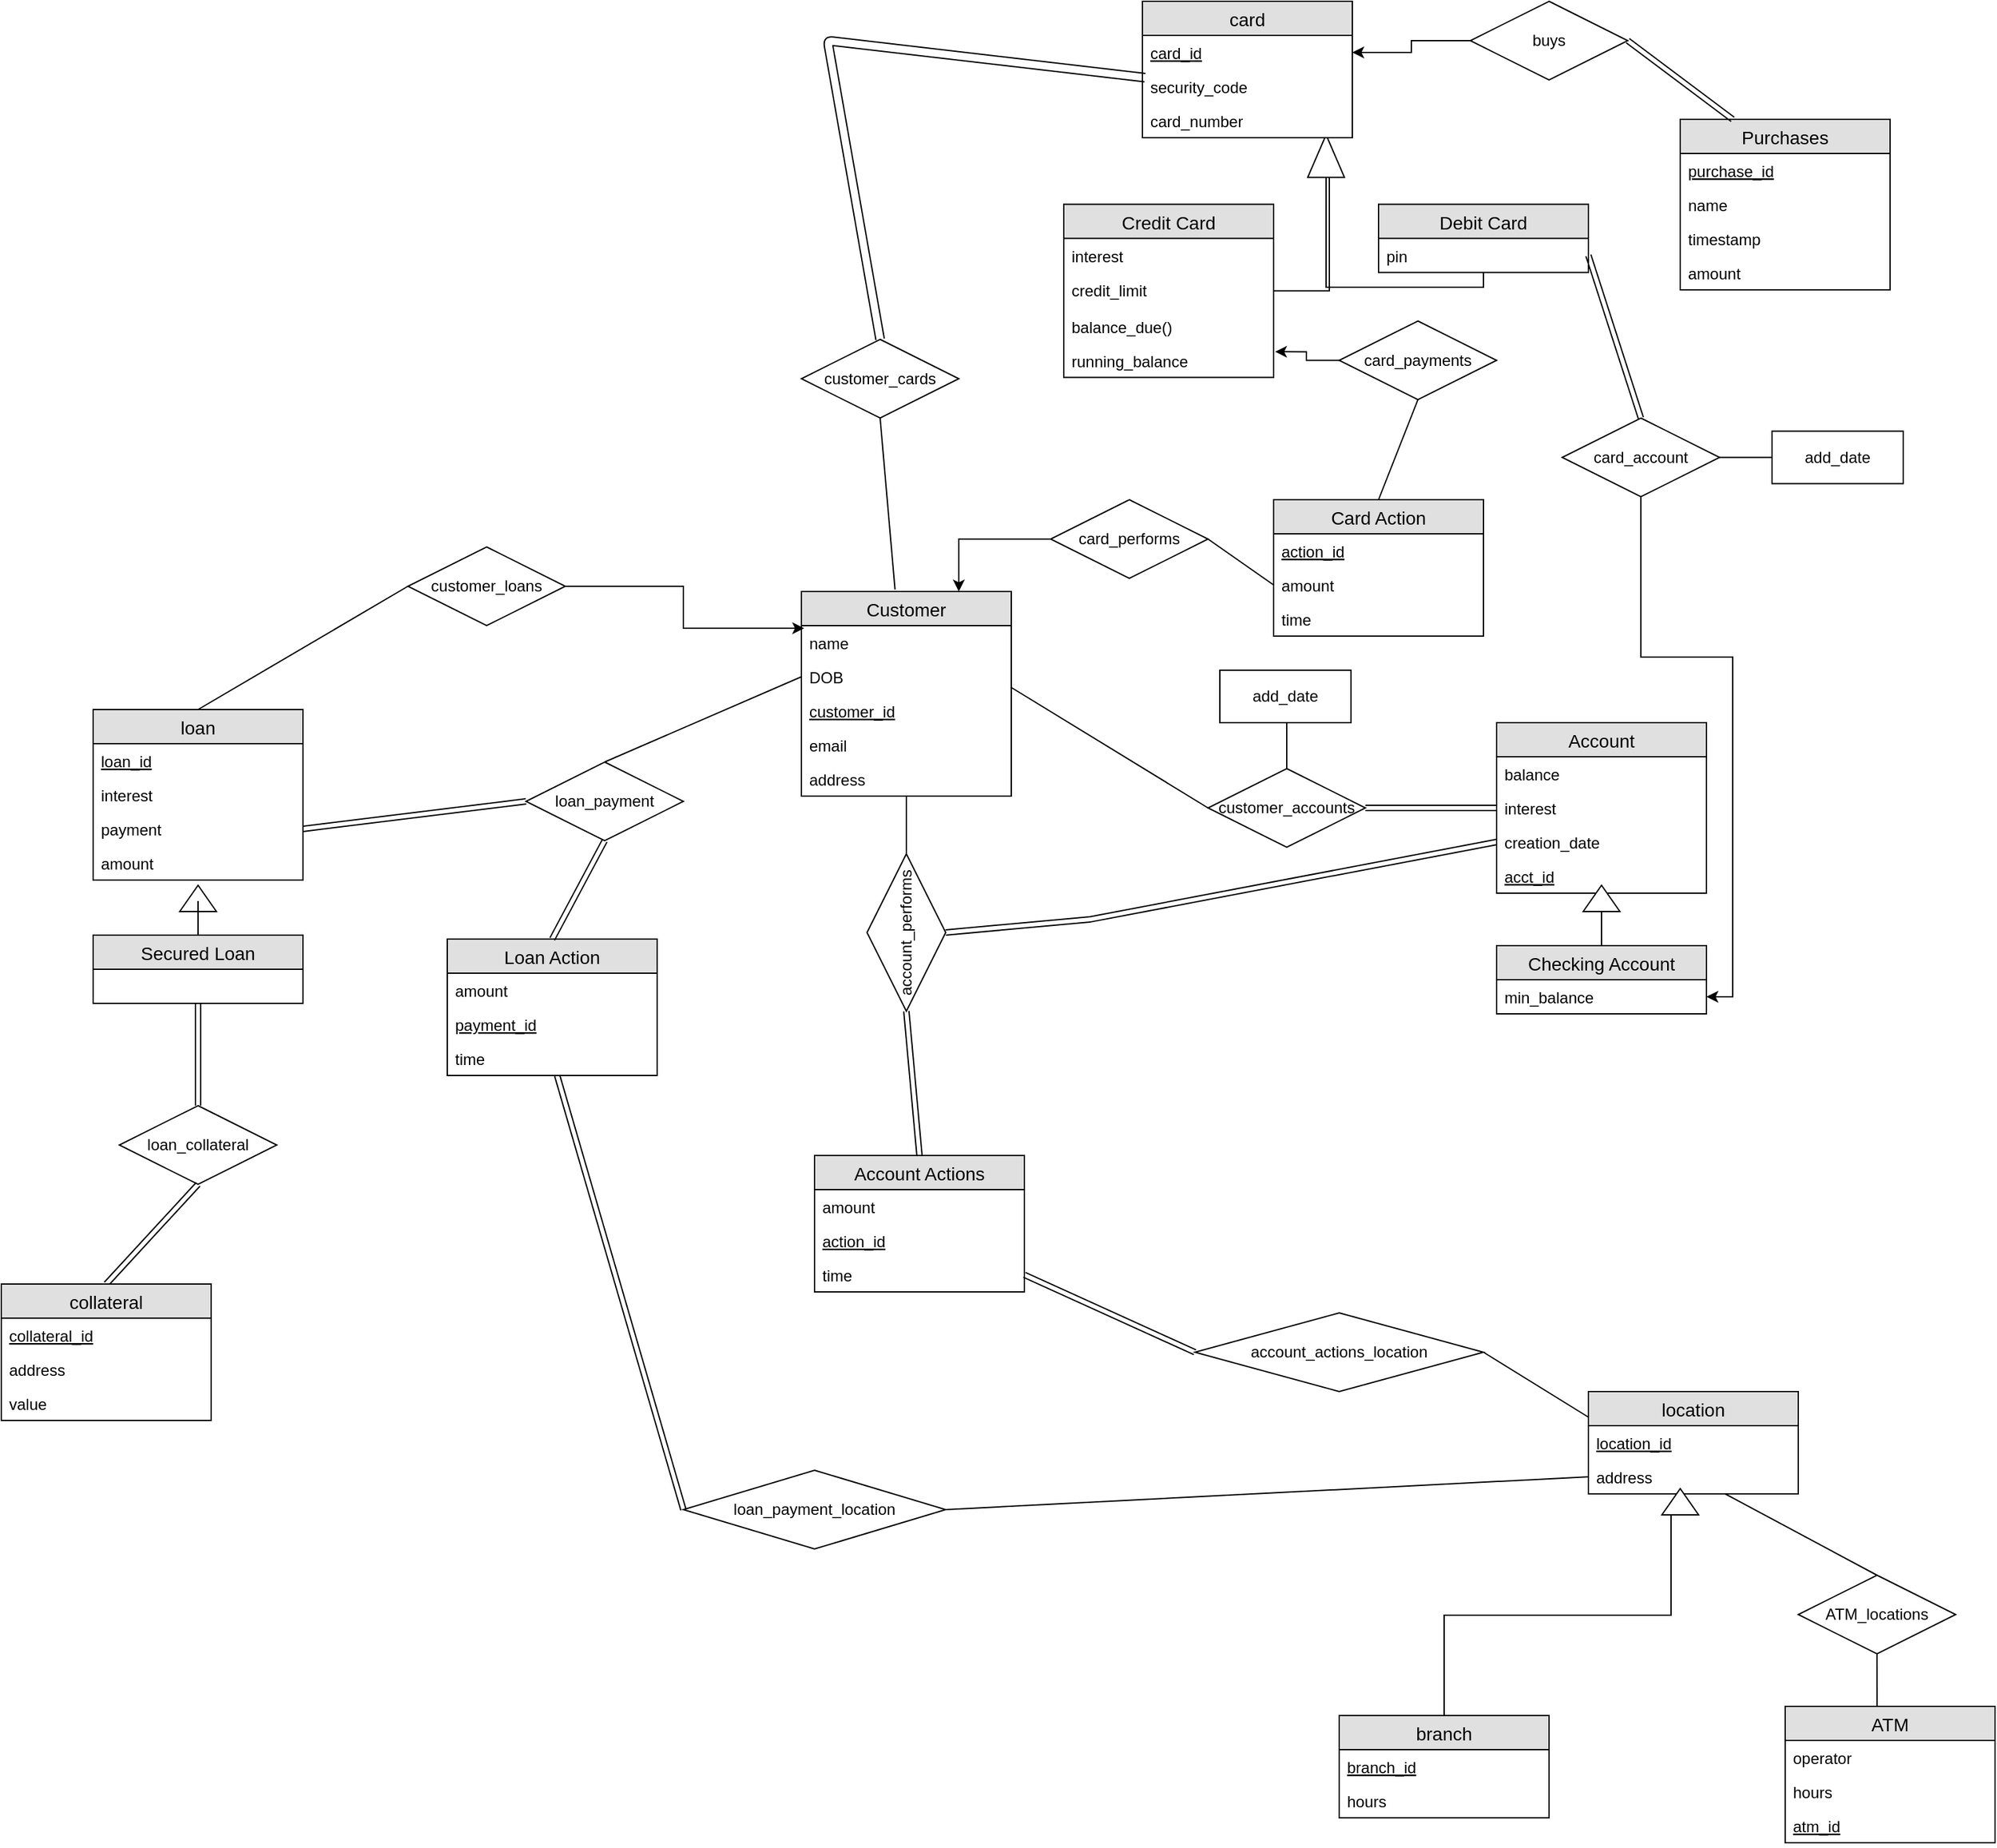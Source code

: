 <mxfile version="12.9.14" type="device"><diagram id="ULP1GV55h6WaN9yrLXD4" name="NewER"><mxGraphModel dx="2931" dy="2374" grid="1" gridSize="10" guides="1" tooltips="1" connect="1" arrows="1" fold="1" page="1" pageScale="1" pageWidth="1700" pageHeight="1700" math="0" shadow="0"><root><mxCell id="0"/><mxCell id="1" parent="0"/><mxCell id="tBGAs811UtVUooM4C4si-18" style="edgeStyle=orthogonalEdgeStyle;rounded=0;orthogonalLoop=1;jettySize=auto;html=1;entryX=0.718;entryY=0.588;entryDx=0;entryDy=0;entryPerimeter=0;" parent="1" source="tBGAs811UtVUooM4C4si-4" target="tBGAs811UtVUooM4C4si-17" edge="1"><mxGeometry relative="1" as="geometry"><Array as="points"><mxPoint x="972" y="-189"/></Array></mxGeometry></mxCell><mxCell id="tBGAs811UtVUooM4C4si-19" style="edgeStyle=orthogonalEdgeStyle;rounded=0;orthogonalLoop=1;jettySize=auto;html=1;entryX=0.5;entryY=0;entryDx=0;entryDy=0;" parent="1" source="tBGAs811UtVUooM4C4si-8" target="tBGAs811UtVUooM4C4si-17" edge="1"><mxGeometry relative="1" as="geometry"><Array as="points"><mxPoint x="1090" y="-192"/><mxPoint x="970" y="-192"/><mxPoint x="970" y="-292"/></Array></mxGeometry></mxCell><mxCell id="WhyrXBfgQ5vfQ8hBfcUK-1" value="Customer" style="swimlane;fontStyle=0;childLayout=stackLayout;horizontal=1;startSize=26;fillColor=#e0e0e0;horizontalStack=0;resizeParent=1;resizeParentMax=0;resizeLast=0;collapsible=1;marginBottom=0;swimlaneFillColor=#ffffff;align=center;fontSize=14;" parent="1" vertex="1"><mxGeometry x="570" y="40" width="160" height="156" as="geometry"/></mxCell><mxCell id="WhyrXBfgQ5vfQ8hBfcUK-2" value="name" style="text;strokeColor=none;fillColor=none;spacingLeft=4;spacingRight=4;overflow=hidden;rotatable=0;points=[[0,0.5],[1,0.5]];portConstraint=eastwest;fontSize=12;" parent="WhyrXBfgQ5vfQ8hBfcUK-1" vertex="1"><mxGeometry y="26" width="160" height="26" as="geometry"/></mxCell><mxCell id="WhyrXBfgQ5vfQ8hBfcUK-3" value="DOB" style="text;strokeColor=none;fillColor=none;spacingLeft=4;spacingRight=4;overflow=hidden;rotatable=0;points=[[0,0.5],[1,0.5]];portConstraint=eastwest;fontSize=12;" parent="WhyrXBfgQ5vfQ8hBfcUK-1" vertex="1"><mxGeometry y="52" width="160" height="26" as="geometry"/></mxCell><mxCell id="WhyrXBfgQ5vfQ8hBfcUK-5" value="customer_id" style="text;strokeColor=none;fillColor=none;spacingLeft=4;spacingRight=4;overflow=hidden;rotatable=0;points=[[0,0.5],[1,0.5]];portConstraint=eastwest;fontSize=12;fontStyle=4" parent="WhyrXBfgQ5vfQ8hBfcUK-1" vertex="1"><mxGeometry y="78" width="160" height="26" as="geometry"/></mxCell><mxCell id="CGq-JKEVDhTaHR7DyBv9-9" value="email" style="text;strokeColor=none;fillColor=none;spacingLeft=4;spacingRight=4;overflow=hidden;rotatable=0;points=[[0,0.5],[1,0.5]];portConstraint=eastwest;fontSize=12;" parent="WhyrXBfgQ5vfQ8hBfcUK-1" vertex="1"><mxGeometry y="104" width="160" height="26" as="geometry"/></mxCell><mxCell id="WhyrXBfgQ5vfQ8hBfcUK-4" value="address" style="text;strokeColor=none;fillColor=none;spacingLeft=4;spacingRight=4;overflow=hidden;rotatable=0;points=[[0,0.5],[1,0.5]];portConstraint=eastwest;fontSize=12;" parent="WhyrXBfgQ5vfQ8hBfcUK-1" vertex="1"><mxGeometry y="130" width="160" height="26" as="geometry"/></mxCell><mxCell id="WhyrXBfgQ5vfQ8hBfcUK-6" value="customer_accounts" style="shape=rhombus;perimeter=rhombusPerimeter;whiteSpace=wrap;html=1;align=center;" parent="1" vertex="1"><mxGeometry x="880" y="175" width="120" height="60" as="geometry"/></mxCell><mxCell id="WhyrXBfgQ5vfQ8hBfcUK-8" value="" style="endArrow=none;html=1;rounded=0;exitX=0.997;exitY=0.803;exitDx=0;exitDy=0;entryX=0;entryY=0.5;entryDx=0;entryDy=0;exitPerimeter=0;" parent="1" source="WhyrXBfgQ5vfQ8hBfcUK-3" target="WhyrXBfgQ5vfQ8hBfcUK-6" edge="1"><mxGeometry relative="1" as="geometry"><mxPoint x="660" y="205" as="sourcePoint"/><mxPoint x="720" y="320" as="targetPoint"/></mxGeometry></mxCell><mxCell id="WhyrXBfgQ5vfQ8hBfcUK-10" value="" style="endArrow=none;html=1;rounded=0;exitX=0.5;exitY=0;exitDx=0;exitDy=0;entryX=0.5;entryY=1;entryDx=0;entryDy=0;" parent="1" source="WhyrXBfgQ5vfQ8hBfcUK-6" edge="1"><mxGeometry relative="1" as="geometry"><mxPoint x="990" y="170" as="sourcePoint"/><mxPoint x="940" y="140" as="targetPoint"/></mxGeometry></mxCell><mxCell id="WhyrXBfgQ5vfQ8hBfcUK-11" value="Account" style="swimlane;fontStyle=0;childLayout=stackLayout;horizontal=1;startSize=26;fillColor=#e0e0e0;horizontalStack=0;resizeParent=1;resizeParentMax=0;resizeLast=0;collapsible=1;marginBottom=0;swimlaneFillColor=#ffffff;align=center;fontSize=14;" parent="1" vertex="1"><mxGeometry x="1100" y="140" width="160" height="130" as="geometry"/></mxCell><mxCell id="WhyrXBfgQ5vfQ8hBfcUK-12" value="balance" style="text;strokeColor=none;fillColor=none;spacingLeft=4;spacingRight=4;overflow=hidden;rotatable=0;points=[[0,0.5],[1,0.5]];portConstraint=eastwest;fontSize=12;" parent="WhyrXBfgQ5vfQ8hBfcUK-11" vertex="1"><mxGeometry y="26" width="160" height="26" as="geometry"/></mxCell><mxCell id="WhyrXBfgQ5vfQ8hBfcUK-13" value="interest" style="text;strokeColor=none;fillColor=none;spacingLeft=4;spacingRight=4;overflow=hidden;rotatable=0;points=[[0,0.5],[1,0.5]];portConstraint=eastwest;fontSize=12;" parent="WhyrXBfgQ5vfQ8hBfcUK-11" vertex="1"><mxGeometry y="52" width="160" height="26" as="geometry"/></mxCell><mxCell id="WhyrXBfgQ5vfQ8hBfcUK-16" value="creation_date" style="text;strokeColor=none;fillColor=none;spacingLeft=4;spacingRight=4;overflow=hidden;rotatable=0;points=[[0,0.5],[1,0.5]];portConstraint=eastwest;fontSize=12;" parent="WhyrXBfgQ5vfQ8hBfcUK-11" vertex="1"><mxGeometry y="78" width="160" height="26" as="geometry"/></mxCell><mxCell id="WhyrXBfgQ5vfQ8hBfcUK-14" value="acct_id" style="text;strokeColor=none;fillColor=none;spacingLeft=4;spacingRight=4;overflow=hidden;rotatable=0;points=[[0,0.5],[1,0.5]];portConstraint=eastwest;fontSize=12;fontStyle=4" parent="WhyrXBfgQ5vfQ8hBfcUK-11" vertex="1"><mxGeometry y="104" width="160" height="26" as="geometry"/></mxCell><mxCell id="WhyrXBfgQ5vfQ8hBfcUK-18" value="Checking Account" style="swimlane;fontStyle=0;childLayout=stackLayout;horizontal=1;startSize=26;fillColor=#e0e0e0;horizontalStack=0;resizeParent=1;resizeParentMax=0;resizeLast=0;collapsible=1;marginBottom=0;swimlaneFillColor=#ffffff;align=center;fontSize=14;" parent="1" vertex="1"><mxGeometry x="1100" y="310" width="160" height="52" as="geometry"/></mxCell><mxCell id="WhyrXBfgQ5vfQ8hBfcUK-19" value="min_balance" style="text;strokeColor=none;fillColor=none;spacingLeft=4;spacingRight=4;overflow=hidden;rotatable=0;points=[[0,0.5],[1,0.5]];portConstraint=eastwest;fontSize=12;" parent="WhyrXBfgQ5vfQ8hBfcUK-18" vertex="1"><mxGeometry y="26" width="160" height="26" as="geometry"/></mxCell><mxCell id="WhyrXBfgQ5vfQ8hBfcUK-22" value="" style="endArrow=none;html=1;rounded=0;exitX=0.5;exitY=0;exitDx=0;exitDy=0;entryX=0.501;entryY=0.975;entryDx=0;entryDy=0;entryPerimeter=0;" parent="1" source="WhyrXBfgQ5vfQ8hBfcUK-23" target="WhyrXBfgQ5vfQ8hBfcUK-14" edge="1"><mxGeometry relative="1" as="geometry"><mxPoint x="1170" y="290" as="sourcePoint"/><mxPoint x="1330" y="290" as="targetPoint"/></mxGeometry></mxCell><mxCell id="WhyrXBfgQ5vfQ8hBfcUK-24" value="" style="endArrow=none;html=1;rounded=0;exitX=0.5;exitY=0;exitDx=0;exitDy=0;entryX=1;entryY=0.5;entryDx=0;entryDy=0;" parent="1" source="WhyrXBfgQ5vfQ8hBfcUK-18" target="WhyrXBfgQ5vfQ8hBfcUK-23" edge="1"><mxGeometry relative="1" as="geometry"><mxPoint x="1180" y="310" as="sourcePoint"/><mxPoint x="1180.16" y="269.35" as="targetPoint"/></mxGeometry></mxCell><mxCell id="WhyrXBfgQ5vfQ8hBfcUK-23" value="" style="triangle;whiteSpace=wrap;html=1;rotation=-90;" parent="1" vertex="1"><mxGeometry x="1170" y="260" width="20" height="28" as="geometry"/></mxCell><mxCell id="WhyrXBfgQ5vfQ8hBfcUK-27" value="account_performs" style="shape=rhombus;perimeter=rhombusPerimeter;whiteSpace=wrap;html=1;align=center;rotation=-90;" parent="1" vertex="1"><mxGeometry x="590" y="270" width="120" height="60" as="geometry"/></mxCell><mxCell id="WhyrXBfgQ5vfQ8hBfcUK-28" value="" style="endArrow=none;html=1;rounded=0;exitX=1;exitY=0.5;exitDx=0;exitDy=0;" parent="1" source="WhyrXBfgQ5vfQ8hBfcUK-27" target="WhyrXBfgQ5vfQ8hBfcUK-4" edge="1"><mxGeometry relative="1" as="geometry"><mxPoint x="680" y="220" as="sourcePoint"/><mxPoint x="840" y="220" as="targetPoint"/></mxGeometry></mxCell><mxCell id="WhyrXBfgQ5vfQ8hBfcUK-30" value="Account Actions" style="swimlane;fontStyle=0;childLayout=stackLayout;horizontal=1;startSize=26;fillColor=#e0e0e0;horizontalStack=0;resizeParent=1;resizeParentMax=0;resizeLast=0;collapsible=1;marginBottom=0;swimlaneFillColor=#ffffff;align=center;fontSize=14;" parent="1" vertex="1"><mxGeometry x="580" y="470" width="160" height="104" as="geometry"/></mxCell><mxCell id="WhyrXBfgQ5vfQ8hBfcUK-31" value="amount" style="text;strokeColor=none;fillColor=none;spacingLeft=4;spacingRight=4;overflow=hidden;rotatable=0;points=[[0,0.5],[1,0.5]];portConstraint=eastwest;fontSize=12;" parent="WhyrXBfgQ5vfQ8hBfcUK-30" vertex="1"><mxGeometry y="26" width="160" height="26" as="geometry"/></mxCell><mxCell id="WhyrXBfgQ5vfQ8hBfcUK-32" value="action_id" style="text;strokeColor=none;fillColor=none;spacingLeft=4;spacingRight=4;overflow=hidden;rotatable=0;points=[[0,0.5],[1,0.5]];portConstraint=eastwest;fontSize=12;fontStyle=4" parent="WhyrXBfgQ5vfQ8hBfcUK-30" vertex="1"><mxGeometry y="52" width="160" height="26" as="geometry"/></mxCell><mxCell id="WhyrXBfgQ5vfQ8hBfcUK-33" value="time" style="text;strokeColor=none;fillColor=none;spacingLeft=4;spacingRight=4;overflow=hidden;rotatable=0;points=[[0,0.5],[1,0.5]];portConstraint=eastwest;fontSize=12;" parent="WhyrXBfgQ5vfQ8hBfcUK-30" vertex="1"><mxGeometry y="78" width="160" height="26" as="geometry"/></mxCell><mxCell id="WhyrXBfgQ5vfQ8hBfcUK-45" value="" style="triangle;whiteSpace=wrap;html=1;rotation=-90;" parent="1" vertex="1"><mxGeometry x="100" y="260" width="20" height="28" as="geometry"/></mxCell><mxCell id="WhyrXBfgQ5vfQ8hBfcUK-46" value="" style="endArrow=none;html=1;rounded=0;entryX=0;entryY=0.5;entryDx=0;entryDy=0;exitX=0.5;exitY=0;exitDx=0;exitDy=0;" parent="1" edge="1"><mxGeometry relative="1" as="geometry"><mxPoint x="110" y="305" as="sourcePoint"/><mxPoint x="110" y="276" as="targetPoint"/></mxGeometry></mxCell><mxCell id="WhyrXBfgQ5vfQ8hBfcUK-69" value="ATM_locations" style="shape=rhombus;perimeter=rhombusPerimeter;whiteSpace=wrap;html=1;align=center;" parent="1" vertex="1"><mxGeometry x="1330" y="790" width="120" height="60" as="geometry"/></mxCell><mxCell id="WhyrXBfgQ5vfQ8hBfcUK-70" value="" style="endArrow=none;html=1;rounded=0;exitX=0.5;exitY=0;exitDx=0;exitDy=0;" parent="1" source="WhyrXBfgQ5vfQ8hBfcUK-69" target="WhyrXBfgQ5vfQ8hBfcUK-60" edge="1"><mxGeometry relative="1" as="geometry"><mxPoint x="1340" y="784" as="sourcePoint"/><mxPoint x="1500" y="784" as="targetPoint"/></mxGeometry></mxCell><mxCell id="WhyrXBfgQ5vfQ8hBfcUK-71" value="" style="endArrow=none;html=1;rounded=0;exitX=0.5;exitY=1;exitDx=0;exitDy=0;entryX=0.438;entryY=0;entryDx=0;entryDy=0;entryPerimeter=0;" parent="1" source="WhyrXBfgQ5vfQ8hBfcUK-69" target="WhyrXBfgQ5vfQ8hBfcUK-65" edge="1"><mxGeometry relative="1" as="geometry"><mxPoint x="1080" y="860" as="sourcePoint"/><mxPoint x="1240" y="860" as="targetPoint"/></mxGeometry></mxCell><mxCell id="WhyrXBfgQ5vfQ8hBfcUK-58" value="location" style="swimlane;fontStyle=0;childLayout=stackLayout;horizontal=1;startSize=26;fillColor=#e0e0e0;horizontalStack=0;resizeParent=1;resizeParentMax=0;resizeLast=0;collapsible=1;marginBottom=0;swimlaneFillColor=#ffffff;align=center;fontSize=14;" parent="1" vertex="1"><mxGeometry x="1170" y="650" width="160" height="78" as="geometry"/></mxCell><mxCell id="WhyrXBfgQ5vfQ8hBfcUK-59" value="location_id" style="text;strokeColor=none;fillColor=none;spacingLeft=4;spacingRight=4;overflow=hidden;rotatable=0;points=[[0,0.5],[1,0.5]];portConstraint=eastwest;fontSize=12;fontStyle=4" parent="WhyrXBfgQ5vfQ8hBfcUK-58" vertex="1"><mxGeometry y="26" width="160" height="26" as="geometry"/></mxCell><mxCell id="WhyrXBfgQ5vfQ8hBfcUK-60" value="address" style="text;strokeColor=none;fillColor=none;spacingLeft=4;spacingRight=4;overflow=hidden;rotatable=0;points=[[0,0.5],[1,0.5]];portConstraint=eastwest;fontSize=12;" parent="WhyrXBfgQ5vfQ8hBfcUK-58" vertex="1"><mxGeometry y="52" width="160" height="26" as="geometry"/></mxCell><mxCell id="WhyrXBfgQ5vfQ8hBfcUK-73" value="branch" style="swimlane;fontStyle=0;childLayout=stackLayout;horizontal=1;startSize=26;fillColor=#e0e0e0;horizontalStack=0;resizeParent=1;resizeParentMax=0;resizeLast=0;collapsible=1;marginBottom=0;swimlaneFillColor=#ffffff;align=center;fontSize=14;" parent="1" vertex="1"><mxGeometry x="980" y="897" width="160" height="78" as="geometry"/></mxCell><mxCell id="WhyrXBfgQ5vfQ8hBfcUK-74" value="branch_id" style="text;strokeColor=none;fillColor=none;spacingLeft=4;spacingRight=4;overflow=hidden;rotatable=0;points=[[0,0.5],[1,0.5]];portConstraint=eastwest;fontSize=12;fontStyle=4" parent="WhyrXBfgQ5vfQ8hBfcUK-73" vertex="1"><mxGeometry y="26" width="160" height="26" as="geometry"/></mxCell><mxCell id="WhyrXBfgQ5vfQ8hBfcUK-75" value="hours" style="text;strokeColor=none;fillColor=none;spacingLeft=4;spacingRight=4;overflow=hidden;rotatable=0;points=[[0,0.5],[1,0.5]];portConstraint=eastwest;fontSize=12;" parent="WhyrXBfgQ5vfQ8hBfcUK-73" vertex="1"><mxGeometry y="52" width="160" height="26" as="geometry"/></mxCell><mxCell id="WhyrXBfgQ5vfQ8hBfcUK-65" value="ATM" style="swimlane;fontStyle=0;childLayout=stackLayout;horizontal=1;startSize=26;fillColor=#e0e0e0;horizontalStack=0;resizeParent=1;resizeParentMax=0;resizeLast=0;collapsible=1;marginBottom=0;swimlaneFillColor=#ffffff;align=center;fontSize=14;" parent="1" vertex="1"><mxGeometry x="1320" y="890" width="160" height="104" as="geometry"/></mxCell><mxCell id="WhyrXBfgQ5vfQ8hBfcUK-66" value="operator" style="text;strokeColor=none;fillColor=none;spacingLeft=4;spacingRight=4;overflow=hidden;rotatable=0;points=[[0,0.5],[1,0.5]];portConstraint=eastwest;fontSize=12;" parent="WhyrXBfgQ5vfQ8hBfcUK-65" vertex="1"><mxGeometry y="26" width="160" height="26" as="geometry"/></mxCell><mxCell id="WhyrXBfgQ5vfQ8hBfcUK-67" value="hours" style="text;strokeColor=none;fillColor=none;spacingLeft=4;spacingRight=4;overflow=hidden;rotatable=0;points=[[0,0.5],[1,0.5]];portConstraint=eastwest;fontSize=12;" parent="WhyrXBfgQ5vfQ8hBfcUK-65" vertex="1"><mxGeometry y="52" width="160" height="26" as="geometry"/></mxCell><mxCell id="WhyrXBfgQ5vfQ8hBfcUK-68" value="atm_id" style="text;strokeColor=none;fillColor=none;spacingLeft=4;spacingRight=4;overflow=hidden;rotatable=0;points=[[0,0.5],[1,0.5]];portConstraint=eastwest;fontSize=12;fontStyle=4" parent="WhyrXBfgQ5vfQ8hBfcUK-65" vertex="1"><mxGeometry y="78" width="160" height="26" as="geometry"/></mxCell><mxCell id="WhyrXBfgQ5vfQ8hBfcUK-78" style="edgeStyle=orthogonalEdgeStyle;rounded=0;orthogonalLoop=1;jettySize=auto;html=1;exitX=0.5;exitY=0;exitDx=0;exitDy=0;entryX=0.5;entryY=0;entryDx=0;entryDy=0;" parent="1" source="WhyrXBfgQ5vfQ8hBfcUK-73" target="CGq-JKEVDhTaHR7DyBv9-2" edge="1"><mxGeometry relative="1" as="geometry"><mxPoint x="1140" y="790" as="sourcePoint"/></mxGeometry></mxCell><mxCell id="WhyrXBfgQ5vfQ8hBfcUK-80" value="account_actions_location" style="shape=rhombus;perimeter=rhombusPerimeter;whiteSpace=wrap;html=1;align=center;" parent="1" vertex="1"><mxGeometry x="870" y="590" width="220" height="60" as="geometry"/></mxCell><mxCell id="WhyrXBfgQ5vfQ8hBfcUK-82" value="" style="endArrow=none;html=1;rounded=0;exitX=1;exitY=0.5;exitDx=0;exitDy=0;entryX=0;entryY=0.25;entryDx=0;entryDy=0;" parent="1" source="WhyrXBfgQ5vfQ8hBfcUK-80" target="WhyrXBfgQ5vfQ8hBfcUK-58" edge="1"><mxGeometry relative="1" as="geometry"><mxPoint x="850" y="720" as="sourcePoint"/><mxPoint x="1010" y="720" as="targetPoint"/></mxGeometry></mxCell><mxCell id="WhyrXBfgQ5vfQ8hBfcUK-83" value="Loan Action" style="swimlane;fontStyle=0;childLayout=stackLayout;horizontal=1;startSize=26;fillColor=#e0e0e0;horizontalStack=0;resizeParent=1;resizeParentMax=0;resizeLast=0;collapsible=1;marginBottom=0;swimlaneFillColor=#ffffff;align=center;fontSize=14;" parent="1" vertex="1"><mxGeometry x="300" y="305" width="160" height="104" as="geometry"/></mxCell><mxCell id="WhyrXBfgQ5vfQ8hBfcUK-84" value="amount" style="text;strokeColor=none;fillColor=none;spacingLeft=4;spacingRight=4;overflow=hidden;rotatable=0;points=[[0,0.5],[1,0.5]];portConstraint=eastwest;fontSize=12;" parent="WhyrXBfgQ5vfQ8hBfcUK-83" vertex="1"><mxGeometry y="26" width="160" height="26" as="geometry"/></mxCell><mxCell id="WhyrXBfgQ5vfQ8hBfcUK-85" value="payment_id" style="text;strokeColor=none;fillColor=none;spacingLeft=4;spacingRight=4;overflow=hidden;rotatable=0;points=[[0,0.5],[1,0.5]];portConstraint=eastwest;fontSize=12;fontStyle=4" parent="WhyrXBfgQ5vfQ8hBfcUK-83" vertex="1"><mxGeometry y="52" width="160" height="26" as="geometry"/></mxCell><mxCell id="WhyrXBfgQ5vfQ8hBfcUK-86" value="time" style="text;strokeColor=none;fillColor=none;spacingLeft=4;spacingRight=4;overflow=hidden;rotatable=0;points=[[0,0.5],[1,0.5]];portConstraint=eastwest;fontSize=12;" parent="WhyrXBfgQ5vfQ8hBfcUK-83" vertex="1"><mxGeometry y="78" width="160" height="26" as="geometry"/></mxCell><mxCell id="WhyrXBfgQ5vfQ8hBfcUK-87" value="loan_payment" style="shape=rhombus;perimeter=rhombusPerimeter;whiteSpace=wrap;html=1;align=center;" parent="1" vertex="1"><mxGeometry x="360" y="170" width="120" height="60" as="geometry"/></mxCell><mxCell id="WhyrXBfgQ5vfQ8hBfcUK-89" value="" style="endArrow=none;html=1;rounded=0;exitX=0.5;exitY=0;exitDx=0;exitDy=0;entryX=0;entryY=0.5;entryDx=0;entryDy=0;" parent="1" source="WhyrXBfgQ5vfQ8hBfcUK-87" target="WhyrXBfgQ5vfQ8hBfcUK-3" edge="1"><mxGeometry relative="1" as="geometry"><mxPoint x="400" y="100" as="sourcePoint"/><mxPoint x="560" y="100" as="targetPoint"/></mxGeometry></mxCell><mxCell id="WhyrXBfgQ5vfQ8hBfcUK-94" value="loan_payment_location" style="shape=rhombus;perimeter=rhombusPerimeter;whiteSpace=wrap;html=1;align=center;" parent="1" vertex="1"><mxGeometry x="480" y="710" width="200" height="60" as="geometry"/></mxCell><mxCell id="WhyrXBfgQ5vfQ8hBfcUK-105" value="customer_cards" style="shape=rhombus;perimeter=rhombusPerimeter;whiteSpace=wrap;html=1;align=center;" parent="1" vertex="1"><mxGeometry x="570" y="-152.25" width="120" height="60" as="geometry"/></mxCell><mxCell id="WhyrXBfgQ5vfQ8hBfcUK-106" value="" style="endArrow=none;html=1;rounded=0;exitX=0.446;exitY=-0.01;exitDx=0;exitDy=0;exitPerimeter=0;entryX=0.5;entryY=1;entryDx=0;entryDy=0;" parent="1" source="WhyrXBfgQ5vfQ8hBfcUK-1" target="WhyrXBfgQ5vfQ8hBfcUK-105" edge="1"><mxGeometry relative="1" as="geometry"><mxPoint x="640" as="sourcePoint"/><mxPoint x="800" as="targetPoint"/></mxGeometry></mxCell><mxCell id="tBGAs811UtVUooM4C4si-17" value="" style="triangle;whiteSpace=wrap;html=1;rotation=-90;" parent="1" vertex="1"><mxGeometry x="953.75" y="-306" width="32.5" height="28" as="geometry"/></mxCell><mxCell id="tBGAs811UtVUooM4C4si-25" style="edgeStyle=orthogonalEdgeStyle;rounded=0;orthogonalLoop=1;jettySize=auto;html=1;entryX=1;entryY=0.5;entryDx=0;entryDy=0;" parent="1" source="tBGAs811UtVUooM4C4si-22" target="WhyrXBfgQ5vfQ8hBfcUK-19" edge="1"><mxGeometry relative="1" as="geometry"><Array as="points"><mxPoint x="1210" y="90"/><mxPoint x="1280" y="90"/><mxPoint x="1280" y="349"/></Array></mxGeometry></mxCell><mxCell id="tBGAs811UtVUooM4C4si-22" value="card_account" style="shape=rhombus;perimeter=rhombusPerimeter;whiteSpace=wrap;html=1;align=center;" parent="1" vertex="1"><mxGeometry x="1150" y="-92.25" width="120" height="60" as="geometry"/></mxCell><mxCell id="WhyrXBfgQ5vfQ8hBfcUK-101" value="card" style="swimlane;fontStyle=0;childLayout=stackLayout;horizontal=1;startSize=26;fillColor=#e0e0e0;horizontalStack=0;resizeParent=1;resizeParentMax=0;resizeLast=0;collapsible=1;marginBottom=0;swimlaneFillColor=#ffffff;align=center;fontSize=14;" parent="1" vertex="1"><mxGeometry x="830" y="-410" width="160" height="104" as="geometry"/></mxCell><mxCell id="WhyrXBfgQ5vfQ8hBfcUK-102" value="card_id" style="text;strokeColor=none;fillColor=none;spacingLeft=4;spacingRight=4;overflow=hidden;rotatable=0;points=[[0,0.5],[1,0.5]];portConstraint=eastwest;fontSize=12;fontStyle=4" parent="WhyrXBfgQ5vfQ8hBfcUK-101" vertex="1"><mxGeometry y="26" width="160" height="26" as="geometry"/></mxCell><mxCell id="WhyrXBfgQ5vfQ8hBfcUK-103" value="security_code" style="text;strokeColor=none;fillColor=none;spacingLeft=4;spacingRight=4;overflow=hidden;rotatable=0;points=[[0,0.5],[1,0.5]];portConstraint=eastwest;fontSize=12;" parent="WhyrXBfgQ5vfQ8hBfcUK-101" vertex="1"><mxGeometry y="52" width="160" height="26" as="geometry"/></mxCell><mxCell id="WhyrXBfgQ5vfQ8hBfcUK-104" value="card_number" style="text;strokeColor=none;fillColor=none;spacingLeft=4;spacingRight=4;overflow=hidden;rotatable=0;points=[[0,0.5],[1,0.5]];portConstraint=eastwest;fontSize=12;" parent="WhyrXBfgQ5vfQ8hBfcUK-101" vertex="1"><mxGeometry y="78" width="160" height="26" as="geometry"/></mxCell><mxCell id="tBGAs811UtVUooM4C4si-4" value="Credit Card" style="swimlane;fontStyle=0;childLayout=stackLayout;horizontal=1;startSize=26;fillColor=#e0e0e0;horizontalStack=0;resizeParent=1;resizeParentMax=0;resizeLast=0;collapsible=1;marginBottom=0;swimlaneFillColor=#ffffff;align=center;fontSize=14;" parent="1" vertex="1"><mxGeometry x="770" y="-255.25" width="160" height="132" as="geometry"/></mxCell><mxCell id="tBGAs811UtVUooM4C4si-5" value="interest" style="text;strokeColor=none;fillColor=none;spacingLeft=4;spacingRight=4;overflow=hidden;rotatable=0;points=[[0,0.5],[1,0.5]];portConstraint=eastwest;fontSize=12;" parent="tBGAs811UtVUooM4C4si-4" vertex="1"><mxGeometry y="26" width="160" height="26" as="geometry"/></mxCell><mxCell id="tBGAs811UtVUooM4C4si-6" value="credit_limit" style="text;strokeColor=none;fillColor=none;spacingLeft=4;spacingRight=4;overflow=hidden;rotatable=0;points=[[0,0.5],[1,0.5]];portConstraint=eastwest;fontSize=12;" parent="tBGAs811UtVUooM4C4si-4" vertex="1"><mxGeometry y="52" width="160" height="28" as="geometry"/></mxCell><mxCell id="tBGAs811UtVUooM4C4si-21" value="balance_due()" style="text;strokeColor=none;fillColor=none;spacingLeft=4;spacingRight=4;overflow=hidden;rotatable=0;points=[[0,0.5],[1,0.5]];portConstraint=eastwest;fontSize=12;" parent="tBGAs811UtVUooM4C4si-4" vertex="1"><mxGeometry y="80" width="160" height="26" as="geometry"/></mxCell><mxCell id="tBGAs811UtVUooM4C4si-7" value="running_balance" style="text;strokeColor=none;fillColor=none;spacingLeft=4;spacingRight=4;overflow=hidden;rotatable=0;points=[[0,0.5],[1,0.5]];portConstraint=eastwest;fontSize=12;" parent="tBGAs811UtVUooM4C4si-4" vertex="1"><mxGeometry y="106" width="160" height="26" as="geometry"/></mxCell><mxCell id="tBGAs811UtVUooM4C4si-8" value="Debit Card" style="swimlane;fontStyle=0;childLayout=stackLayout;horizontal=1;startSize=26;fillColor=#e0e0e0;horizontalStack=0;resizeParent=1;resizeParentMax=0;resizeLast=0;collapsible=1;marginBottom=0;swimlaneFillColor=#ffffff;align=center;fontSize=14;" parent="1" vertex="1"><mxGeometry x="1010" y="-255.25" width="160" height="52" as="geometry"/></mxCell><mxCell id="tBGAs811UtVUooM4C4si-9" value="pin" style="text;strokeColor=none;fillColor=none;spacingLeft=4;spacingRight=4;overflow=hidden;rotatable=0;points=[[0,0.5],[1,0.5]];portConstraint=eastwest;fontSize=12;" parent="tBGAs811UtVUooM4C4si-8" vertex="1"><mxGeometry y="26" width="160" height="26" as="geometry"/></mxCell><mxCell id="CGq-JKEVDhTaHR7DyBv9-7" style="edgeStyle=orthogonalEdgeStyle;rounded=0;orthogonalLoop=1;jettySize=auto;html=1;entryX=0.75;entryY=0;entryDx=0;entryDy=0;" parent="1" source="tBGAs811UtVUooM4C4si-32" target="WhyrXBfgQ5vfQ8hBfcUK-1" edge="1"><mxGeometry relative="1" as="geometry"/></mxCell><mxCell id="tBGAs811UtVUooM4C4si-32" value="card_performs" style="shape=rhombus;perimeter=rhombusPerimeter;whiteSpace=wrap;html=1;align=center;" parent="1" vertex="1"><mxGeometry x="760" y="-30" width="120" height="60" as="geometry"/></mxCell><mxCell id="tBGAs811UtVUooM4C4si-34" value="" style="endArrow=none;html=1;rounded=0;exitX=1;exitY=0.5;exitDx=0;exitDy=0;entryX=0;entryY=0.5;entryDx=0;entryDy=0;" parent="1" source="tBGAs811UtVUooM4C4si-32" target="tBGAs811UtVUooM4C4si-30" edge="1"><mxGeometry relative="1" as="geometry"><mxPoint x="850" y="60" as="sourcePoint"/><mxPoint x="1010" y="60" as="targetPoint"/></mxGeometry></mxCell><mxCell id="tBGAs811UtVUooM4C4si-28" value="Card Action" style="swimlane;fontStyle=0;childLayout=stackLayout;horizontal=1;startSize=26;fillColor=#e0e0e0;horizontalStack=0;resizeParent=1;resizeParentMax=0;resizeLast=0;collapsible=1;marginBottom=0;swimlaneFillColor=#ffffff;align=center;fontSize=14;" parent="1" vertex="1"><mxGeometry x="930" y="-30" width="160" height="104" as="geometry"/></mxCell><mxCell id="tBGAs811UtVUooM4C4si-29" value="action_id" style="text;strokeColor=none;fillColor=none;spacingLeft=4;spacingRight=4;overflow=hidden;rotatable=0;points=[[0,0.5],[1,0.5]];portConstraint=eastwest;fontSize=12;fontStyle=4" parent="tBGAs811UtVUooM4C4si-28" vertex="1"><mxGeometry y="26" width="160" height="26" as="geometry"/></mxCell><mxCell id="tBGAs811UtVUooM4C4si-30" value="amount" style="text;strokeColor=none;fillColor=none;spacingLeft=4;spacingRight=4;overflow=hidden;rotatable=0;points=[[0,0.5],[1,0.5]];portConstraint=eastwest;fontSize=12;" parent="tBGAs811UtVUooM4C4si-28" vertex="1"><mxGeometry y="52" width="160" height="26" as="geometry"/></mxCell><mxCell id="tBGAs811UtVUooM4C4si-37" value="time" style="text;strokeColor=none;fillColor=none;spacingLeft=4;spacingRight=4;overflow=hidden;rotatable=0;points=[[0,0.5],[1,0.5]];portConstraint=eastwest;fontSize=12;" parent="tBGAs811UtVUooM4C4si-28" vertex="1"><mxGeometry y="78" width="160" height="26" as="geometry"/></mxCell><mxCell id="tBGAs811UtVUooM4C4si-40" style="edgeStyle=orthogonalEdgeStyle;rounded=0;orthogonalLoop=1;jettySize=auto;html=1;entryX=1.007;entryY=0.247;entryDx=0;entryDy=0;entryPerimeter=0;" parent="1" source="tBGAs811UtVUooM4C4si-38" target="tBGAs811UtVUooM4C4si-7" edge="1"><mxGeometry relative="1" as="geometry"/></mxCell><mxCell id="tBGAs811UtVUooM4C4si-38" value="card_payments" style="shape=rhombus;perimeter=rhombusPerimeter;whiteSpace=wrap;html=1;align=center;" parent="1" vertex="1"><mxGeometry x="980" y="-166.25" width="120" height="60" as="geometry"/></mxCell><mxCell id="tBGAs811UtVUooM4C4si-50" style="edgeStyle=orthogonalEdgeStyle;rounded=0;orthogonalLoop=1;jettySize=auto;html=1;" parent="1" source="tBGAs811UtVUooM4C4si-47" target="WhyrXBfgQ5vfQ8hBfcUK-102" edge="1"><mxGeometry relative="1" as="geometry"/></mxCell><mxCell id="tBGAs811UtVUooM4C4si-47" value="buys" style="shape=rhombus;perimeter=rhombusPerimeter;whiteSpace=wrap;html=1;align=center;" parent="1" vertex="1"><mxGeometry x="1080" y="-410" width="120" height="60" as="geometry"/></mxCell><mxCell id="CGq-JKEVDhTaHR7DyBv9-2" value="" style="triangle;whiteSpace=wrap;html=1;rotation=-90;" parent="1" vertex="1"><mxGeometry x="1230" y="720" width="20" height="28" as="geometry"/></mxCell><mxCell id="CGq-JKEVDhTaHR7DyBv9-4" value="loan_collateral" style="shape=rhombus;perimeter=rhombusPerimeter;whiteSpace=wrap;html=1;align=center;" parent="1" vertex="1"><mxGeometry x="50" y="432" width="120" height="60" as="geometry"/></mxCell><mxCell id="CGq-JKEVDhTaHR7DyBv9-8" value="" style="endArrow=none;html=1;rounded=0;exitX=0.5;exitY=0;exitDx=0;exitDy=0;entryX=0.5;entryY=1;entryDx=0;entryDy=0;" parent="1" source="tBGAs811UtVUooM4C4si-28" target="tBGAs811UtVUooM4C4si-38" edge="1"><mxGeometry relative="1" as="geometry"><mxPoint x="1000" y="-70" as="sourcePoint"/><mxPoint x="1160" y="-70" as="targetPoint"/></mxGeometry></mxCell><mxCell id="kUcCPnNqLoUvlZSbQgtN-3" value="add_date" style="whiteSpace=wrap;html=1;align=center;" vertex="1" parent="1"><mxGeometry x="889" y="100" width="100" height="40" as="geometry"/></mxCell><mxCell id="tBGAs811UtVUooM4C4si-43" value="Purchases" style="swimlane;fontStyle=0;childLayout=stackLayout;horizontal=1;startSize=26;fillColor=#e0e0e0;horizontalStack=0;resizeParent=1;resizeParentMax=0;resizeLast=0;collapsible=1;marginBottom=0;swimlaneFillColor=#ffffff;align=center;fontSize=14;" parent="1" vertex="1"><mxGeometry x="1240" y="-320" width="160" height="130" as="geometry"/></mxCell><mxCell id="tBGAs811UtVUooM4C4si-44" value="purchase_id" style="text;strokeColor=none;fillColor=none;spacingLeft=4;spacingRight=4;overflow=hidden;rotatable=0;points=[[0,0.5],[1,0.5]];portConstraint=eastwest;fontSize=12;fontStyle=4" parent="tBGAs811UtVUooM4C4si-43" vertex="1"><mxGeometry y="26" width="160" height="26" as="geometry"/></mxCell><mxCell id="tBGAs811UtVUooM4C4si-45" value="name" style="text;strokeColor=none;fillColor=none;spacingLeft=4;spacingRight=4;overflow=hidden;rotatable=0;points=[[0,0.5],[1,0.5]];portConstraint=eastwest;fontSize=12;" parent="tBGAs811UtVUooM4C4si-43" vertex="1"><mxGeometry y="52" width="160" height="26" as="geometry"/></mxCell><mxCell id="tBGAs811UtVUooM4C4si-52" value="timestamp" style="text;strokeColor=none;fillColor=none;spacingLeft=4;spacingRight=4;overflow=hidden;rotatable=0;points=[[0,0.5],[1,0.5]];portConstraint=eastwest;fontSize=12;" parent="tBGAs811UtVUooM4C4si-43" vertex="1"><mxGeometry y="78" width="160" height="26" as="geometry"/></mxCell><mxCell id="tBGAs811UtVUooM4C4si-46" value="amount" style="text;strokeColor=none;fillColor=none;spacingLeft=4;spacingRight=4;overflow=hidden;rotatable=0;points=[[0,0.5],[1,0.5]];portConstraint=eastwest;fontSize=12;" parent="tBGAs811UtVUooM4C4si-43" vertex="1"><mxGeometry y="104" width="160" height="26" as="geometry"/></mxCell><mxCell id="kUcCPnNqLoUvlZSbQgtN-5" style="edgeStyle=orthogonalEdgeStyle;rounded=0;orthogonalLoop=1;jettySize=auto;html=1;entryX=0.013;entryY=0.077;entryDx=0;entryDy=0;entryPerimeter=0;" edge="1" parent="1" source="kUcCPnNqLoUvlZSbQgtN-4" target="WhyrXBfgQ5vfQ8hBfcUK-2"><mxGeometry relative="1" as="geometry"/></mxCell><mxCell id="kUcCPnNqLoUvlZSbQgtN-4" value="customer_loans" style="shape=rhombus;perimeter=rhombusPerimeter;whiteSpace=wrap;html=1;align=center;rotation=0;" vertex="1" parent="1"><mxGeometry x="270" y="6" width="120" height="60" as="geometry"/></mxCell><mxCell id="kUcCPnNqLoUvlZSbQgtN-8" value="add_date" style="whiteSpace=wrap;html=1;align=center;" vertex="1" parent="1"><mxGeometry x="1310" y="-82.25" width="100" height="40" as="geometry"/></mxCell><mxCell id="kUcCPnNqLoUvlZSbQgtN-9" value="" style="endArrow=none;html=1;rounded=0;exitX=1;exitY=0.5;exitDx=0;exitDy=0;entryX=0;entryY=0.5;entryDx=0;entryDy=0;" edge="1" parent="1" source="tBGAs811UtVUooM4C4si-22" target="kUcCPnNqLoUvlZSbQgtN-8"><mxGeometry relative="1" as="geometry"><mxPoint x="1220" y="40" as="sourcePoint"/><mxPoint x="1380" y="40" as="targetPoint"/></mxGeometry></mxCell><mxCell id="kUcCPnNqLoUvlZSbQgtN-12" value="" style="shape=link;html=1;exitX=0.5;exitY=0;exitDx=0;exitDy=0;entryX=0;entryY=0.5;entryDx=0;entryDy=0;" edge="1" parent="1" source="WhyrXBfgQ5vfQ8hBfcUK-30" target="WhyrXBfgQ5vfQ8hBfcUK-27"><mxGeometry width="50" height="50" relative="1" as="geometry"><mxPoint x="540" y="420" as="sourcePoint"/><mxPoint x="590" y="370" as="targetPoint"/></mxGeometry></mxCell><mxCell id="kUcCPnNqLoUvlZSbQgtN-13" value="" style="shape=link;html=1;entryX=0;entryY=0.5;entryDx=0;entryDy=0;exitX=0.5;exitY=1;exitDx=0;exitDy=0;" edge="1" parent="1" source="WhyrXBfgQ5vfQ8hBfcUK-27" target="WhyrXBfgQ5vfQ8hBfcUK-16"><mxGeometry width="50" height="50" relative="1" as="geometry"><mxPoint x="730" y="340" as="sourcePoint"/><mxPoint x="848.038" y="390" as="targetPoint"/><Array as="points"><mxPoint x="790" y="290"/></Array></mxGeometry></mxCell><mxCell id="kUcCPnNqLoUvlZSbQgtN-14" value="" style="shape=link;html=1;exitX=1;exitY=0.5;exitDx=0;exitDy=0;entryX=0;entryY=0.5;entryDx=0;entryDy=0;" edge="1" parent="1" source="WhyrXBfgQ5vfQ8hBfcUK-33" target="WhyrXBfgQ5vfQ8hBfcUK-80"><mxGeometry width="50" height="50" relative="1" as="geometry"><mxPoint x="680.0" y="490.0" as="sourcePoint"/><mxPoint x="670.0" y="380.0" as="targetPoint"/></mxGeometry></mxCell><mxCell id="kUcCPnNqLoUvlZSbQgtN-15" value="" style="shape=link;html=1;entryX=0;entryY=0.5;entryDx=0;entryDy=0;" edge="1" parent="1" source="WhyrXBfgQ5vfQ8hBfcUK-6" target="WhyrXBfgQ5vfQ8hBfcUK-13"><mxGeometry width="50" height="50" relative="1" as="geometry"><mxPoint x="690.0" y="500.0" as="sourcePoint"/><mxPoint x="680.0" y="390.0" as="targetPoint"/></mxGeometry></mxCell><mxCell id="kUcCPnNqLoUvlZSbQgtN-16" value="" style="shape=link;html=1;exitX=0.5;exitY=0;exitDx=0;exitDy=0;width=6.471;entryX=0.012;entryY=0.238;entryDx=0;entryDy=0;entryPerimeter=0;" edge="1" parent="1" source="WhyrXBfgQ5vfQ8hBfcUK-105" target="WhyrXBfgQ5vfQ8hBfcUK-103"><mxGeometry width="50" height="50" relative="1" as="geometry"><mxPoint x="635.0" y="-230.0" as="sourcePoint"/><mxPoint x="640" y="-410" as="targetPoint"/><Array as="points"><mxPoint x="590" y="-380"/></Array></mxGeometry></mxCell><mxCell id="kUcCPnNqLoUvlZSbQgtN-17" value="" style="shape=link;html=1;exitX=1;exitY=0.5;exitDx=0;exitDy=0;entryX=0.25;entryY=0;entryDx=0;entryDy=0;" edge="1" parent="1" source="tBGAs811UtVUooM4C4si-47" target="tBGAs811UtVUooM4C4si-43"><mxGeometry width="50" height="50" relative="1" as="geometry"><mxPoint x="1270" y="-370" as="sourcePoint"/><mxPoint x="1320" y="-420" as="targetPoint"/></mxGeometry></mxCell><mxCell id="kUcCPnNqLoUvlZSbQgtN-18" value="" style="shape=link;html=1;entryX=1;entryY=0.5;entryDx=0;entryDy=0;exitX=0.5;exitY=0;exitDx=0;exitDy=0;" edge="1" parent="1" source="tBGAs811UtVUooM4C4si-22" target="tBGAs811UtVUooM4C4si-9"><mxGeometry width="50" height="50" relative="1" as="geometry"><mxPoint x="1180" y="-110" as="sourcePoint"/><mxPoint x="1230" y="-160" as="targetPoint"/></mxGeometry></mxCell><mxCell id="kUcCPnNqLoUvlZSbQgtN-19" value="" style="shape=link;html=1;exitX=0.5;exitY=0;exitDx=0;exitDy=0;" edge="1" parent="1" source="CGq-JKEVDhTaHR7DyBv9-4"><mxGeometry width="50" height="50" relative="1" as="geometry"><mxPoint x="140" y="435" as="sourcePoint"/><mxPoint x="110" y="354" as="targetPoint"/></mxGeometry></mxCell><mxCell id="kUcCPnNqLoUvlZSbQgtN-20" value="" style="shape=link;html=1;exitX=0.5;exitY=0;exitDx=0;exitDy=0;entryX=0.5;entryY=1;entryDx=0;entryDy=0;" edge="1" parent="1" source="WhyrXBfgQ5vfQ8hBfcUK-49" target="CGq-JKEVDhTaHR7DyBv9-4"><mxGeometry width="50" height="50" relative="1" as="geometry"><mxPoint x="60" y="550" as="sourcePoint"/><mxPoint x="60" y="475" as="targetPoint"/></mxGeometry></mxCell><mxCell id="WhyrXBfgQ5vfQ8hBfcUK-39" value="loan" style="swimlane;fontStyle=0;childLayout=stackLayout;horizontal=1;startSize=26;fillColor=#e0e0e0;horizontalStack=0;resizeParent=1;resizeParentMax=0;resizeLast=0;collapsible=1;marginBottom=0;swimlaneFillColor=#ffffff;align=center;fontSize=14;" parent="1" vertex="1"><mxGeometry x="30" y="130" width="160" height="130" as="geometry"/></mxCell><mxCell id="WhyrXBfgQ5vfQ8hBfcUK-40" value="loan_id" style="text;strokeColor=none;fillColor=none;spacingLeft=4;spacingRight=4;overflow=hidden;rotatable=0;points=[[0,0.5],[1,0.5]];portConstraint=eastwest;fontSize=12;fontStyle=4" parent="WhyrXBfgQ5vfQ8hBfcUK-39" vertex="1"><mxGeometry y="26" width="160" height="26" as="geometry"/></mxCell><mxCell id="WhyrXBfgQ5vfQ8hBfcUK-41" value="interest" style="text;strokeColor=none;fillColor=none;spacingLeft=4;spacingRight=4;overflow=hidden;rotatable=0;points=[[0,0.5],[1,0.5]];portConstraint=eastwest;fontSize=12;" parent="WhyrXBfgQ5vfQ8hBfcUK-39" vertex="1"><mxGeometry y="52" width="160" height="26" as="geometry"/></mxCell><mxCell id="WhyrXBfgQ5vfQ8hBfcUK-48" value="payment" style="text;strokeColor=none;fillColor=none;spacingLeft=4;spacingRight=4;overflow=hidden;rotatable=0;points=[[0,0.5],[1,0.5]];portConstraint=eastwest;fontSize=12;" parent="WhyrXBfgQ5vfQ8hBfcUK-39" vertex="1"><mxGeometry y="78" width="160" height="26" as="geometry"/></mxCell><mxCell id="WhyrXBfgQ5vfQ8hBfcUK-42" value="amount" style="text;strokeColor=none;fillColor=none;spacingLeft=4;spacingRight=4;overflow=hidden;rotatable=0;points=[[0,0.5],[1,0.5]];portConstraint=eastwest;fontSize=12;" parent="WhyrXBfgQ5vfQ8hBfcUK-39" vertex="1"><mxGeometry y="104" width="160" height="26" as="geometry"/></mxCell><mxCell id="WhyrXBfgQ5vfQ8hBfcUK-43" value="Secured Loan" style="swimlane;fontStyle=0;childLayout=stackLayout;horizontal=1;startSize=26;fillColor=#e0e0e0;horizontalStack=0;resizeParent=1;resizeParentMax=0;resizeLast=0;collapsible=1;marginBottom=0;swimlaneFillColor=#ffffff;align=center;fontSize=14;" parent="1" vertex="1"><mxGeometry x="30" y="302" width="160" height="52" as="geometry"/></mxCell><mxCell id="WhyrXBfgQ5vfQ8hBfcUK-49" value="collateral" style="swimlane;fontStyle=0;childLayout=stackLayout;horizontal=1;startSize=26;fillColor=#e0e0e0;horizontalStack=0;resizeParent=1;resizeParentMax=0;resizeLast=0;collapsible=1;marginBottom=0;swimlaneFillColor=#ffffff;align=center;fontSize=14;" parent="1" vertex="1"><mxGeometry x="-40" y="568" width="160" height="104" as="geometry"/></mxCell><mxCell id="WhyrXBfgQ5vfQ8hBfcUK-50" value="collateral_id" style="text;strokeColor=none;fillColor=none;spacingLeft=4;spacingRight=4;overflow=hidden;rotatable=0;points=[[0,0.5],[1,0.5]];portConstraint=eastwest;fontSize=12;fontStyle=4" parent="WhyrXBfgQ5vfQ8hBfcUK-49" vertex="1"><mxGeometry y="26" width="160" height="26" as="geometry"/></mxCell><mxCell id="kUcCPnNqLoUvlZSbQgtN-2" value="address" style="text;strokeColor=none;fillColor=none;spacingLeft=4;spacingRight=4;overflow=hidden;rotatable=0;points=[[0,0.5],[1,0.5]];portConstraint=eastwest;fontSize=12;" vertex="1" parent="WhyrXBfgQ5vfQ8hBfcUK-49"><mxGeometry y="52" width="160" height="26" as="geometry"/></mxCell><mxCell id="WhyrXBfgQ5vfQ8hBfcUK-51" value="value" style="text;strokeColor=none;fillColor=none;spacingLeft=4;spacingRight=4;overflow=hidden;rotatable=0;points=[[0,0.5],[1,0.5]];portConstraint=eastwest;fontSize=12;" parent="WhyrXBfgQ5vfQ8hBfcUK-49" vertex="1"><mxGeometry y="78" width="160" height="26" as="geometry"/></mxCell><mxCell id="kUcCPnNqLoUvlZSbQgtN-21" value="" style="endArrow=none;html=1;rounded=0;exitX=0.5;exitY=0;exitDx=0;exitDy=0;entryX=0;entryY=0.5;entryDx=0;entryDy=0;" edge="1" parent="1" source="WhyrXBfgQ5vfQ8hBfcUK-39" target="kUcCPnNqLoUvlZSbQgtN-4"><mxGeometry relative="1" as="geometry"><mxPoint x="-20" y="10" as="sourcePoint"/><mxPoint x="140" y="10" as="targetPoint"/></mxGeometry></mxCell><mxCell id="kUcCPnNqLoUvlZSbQgtN-22" value="" style="shape=link;html=1;exitX=1;exitY=0.5;exitDx=0;exitDy=0;entryX=0;entryY=0.5;entryDx=0;entryDy=0;" edge="1" parent="1" source="WhyrXBfgQ5vfQ8hBfcUK-48" target="WhyrXBfgQ5vfQ8hBfcUK-87"><mxGeometry width="50" height="50" relative="1" as="geometry"><mxPoint x="240" y="230" as="sourcePoint"/><mxPoint x="290" y="180" as="targetPoint"/></mxGeometry></mxCell><mxCell id="kUcCPnNqLoUvlZSbQgtN-23" value="" style="shape=link;html=1;exitX=0;exitY=0.5;exitDx=0;exitDy=0;" edge="1" parent="1" source="WhyrXBfgQ5vfQ8hBfcUK-94" target="WhyrXBfgQ5vfQ8hBfcUK-86"><mxGeometry width="50" height="50" relative="1" as="geometry"><mxPoint x="380" y="620" as="sourcePoint"/><mxPoint x="430" y="570" as="targetPoint"/></mxGeometry></mxCell><mxCell id="kUcCPnNqLoUvlZSbQgtN-24" value="" style="shape=link;html=1;exitX=0.5;exitY=0;exitDx=0;exitDy=0;entryX=0.5;entryY=1;entryDx=0;entryDy=0;" edge="1" parent="1" source="WhyrXBfgQ5vfQ8hBfcUK-83" target="WhyrXBfgQ5vfQ8hBfcUK-87"><mxGeometry width="50" height="50" relative="1" as="geometry"><mxPoint x="510" y="320" as="sourcePoint"/><mxPoint x="560" y="270" as="targetPoint"/></mxGeometry></mxCell><mxCell id="kUcCPnNqLoUvlZSbQgtN-25" value="" style="endArrow=none;html=1;exitX=1;exitY=0.5;exitDx=0;exitDy=0;entryX=0;entryY=0.5;entryDx=0;entryDy=0;" edge="1" parent="1" source="WhyrXBfgQ5vfQ8hBfcUK-94" target="WhyrXBfgQ5vfQ8hBfcUK-60"><mxGeometry width="50" height="50" relative="1" as="geometry"><mxPoint x="800" y="790" as="sourcePoint"/><mxPoint x="850" y="740" as="targetPoint"/></mxGeometry></mxCell></root></mxGraphModel></diagram></mxfile>